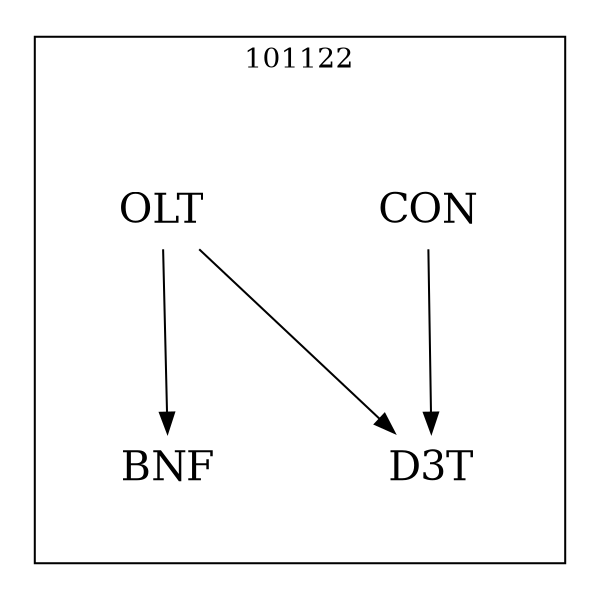 strict digraph DAGS {
	size = "4,4!" ; ratio ="fill"; subgraph cluster_0{
			labeldoc = "t";
			label = "101122";node	[label= CON, shape = plaintext, fontsize=20] CON;node	[label= BNF, shape = plaintext, fontsize=20] BNF;node	[label= D3T, shape = plaintext, fontsize=20] D3T;node	[label= OLT, shape = plaintext, fontsize=20] OLT;
CON->D3T;
OLT->BNF;
OLT->D3T;
	}}